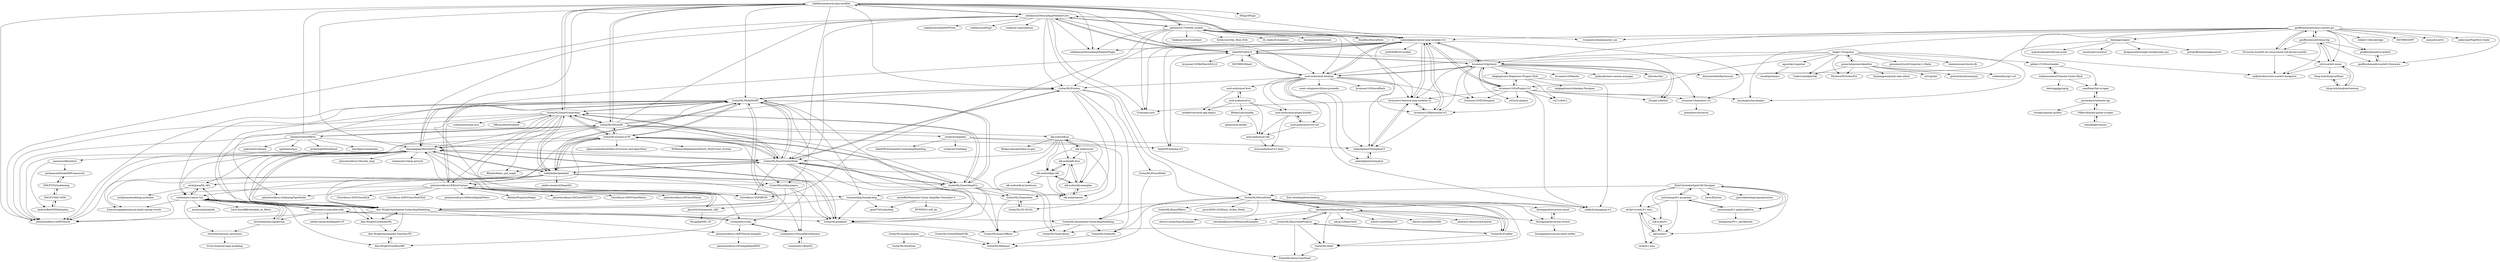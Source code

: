 digraph G {
"sdatkinson/neural-amp-modeler" -> "sdatkinson/NeuralAmpModelerPlugin" ["e"=1]
"sdatkinson/neural-amp-modeler" -> "sdatkinson/NeuralAmpModelerCore"
"sdatkinson/neural-amp-modeler" -> "pelennor2170/NAM_models"
"sdatkinson/neural-amp-modeler" -> "jatinchowdhury18/RTNeural" ["e"=1]
"sdatkinson/neural-amp-modeler" -> "mikeoliphant/neural-amp-modeler-lv2"
"sdatkinson/neural-amp-modeler" -> "GuitarML/SmartGuitarAmp"
"sdatkinson/neural-amp-modeler" -> "GuitarML/NeuralPi"
"sdatkinson/neural-amp-modeler" -> "iPlug2/iPlug2" ["e"=1]
"sdatkinson/neural-amp-modeler" -> "GuitarML/PedalNetRT"
"sdatkinson/neural-amp-modeler" -> "DamRsn/NeuralNote" ["e"=1]
"sdatkinson/neural-amp-modeler" -> "Chowdhury-DSP/BYOD" ["e"=1]
"sdatkinson/neural-amp-modeler" -> "AidaDSP/AIDA-X"
"sdatkinson/neural-amp-modeler" -> "GuitarML/Proteus"
"sdatkinson/neural-amp-modeler" -> "damskaggep/WaveNetVA"
"sdatkinson/neural-amp-modeler" -> "GuitarML/SmartGuitarPedal"
"Pilfer/ultimate-guitar-scraper" -> "timiskhakov/music"
"Pilfer/ultimate-guitar-scraper" -> "joncardasis/ultimate-api"
"csteinmetz1/flowEQ" -> "csteinmetz1/NeuralReverberator"
"BlokasLabs/modep" -> "mod-audio/mod-sdk"
"BlokasLabs/modep" -> "ajboni/mod-docker"
"csteinmetz1/NeuralReverberator" -> "csteinmetz1/flowEQ"
"csteinmetz1/NeuralReverberator" -> "csteinmetz1/ronn"
"damskaggep/WaveNetVA" -> "GuitarML/pedalnet"
"damskaggep/WaveNetVA" -> "GuitarML/PedalNetRT"
"damskaggep/WaveNetVA" -> "Alec-Wright/Automated-GuitarAmpModelling"
"damskaggep/WaveNetVA" -> "teddykoker/pedalnet"
"damskaggep/WaveNetVA" -> "jatinchowdhury18/RTNeural" ["e"=1]
"damskaggep/WaveNetVA" -> "Alec-Wright/CoreAudioML"
"damskaggep/WaveNetVA" -> "GuitarML/SmartGuitarPedal"
"damskaggep/WaveNetVA" -> "csteinmetz1/ronn"
"damskaggep/WaveNetVA" -> "GuitarML/mldsp-papers"
"damskaggep/WaveNetVA" -> "jatinchowdhury18/audio_dspy"
"damskaggep/WaveNetVA" -> "csteinmetz1/micro-tcn"
"damskaggep/WaveNetVA" -> "joaorossi/dkmethod"
"damskaggep/WaveNetVA" -> "francescopapaleo/neural-audio-spring-reverb"
"damskaggep/WaveNetVA" -> "csteinmetz1/dasp-pytorch" ["e"=1]
"damskaggep/WaveNetVA" -> "mchijmma/DL-AFx"
"geoffreybennett/linux-fcp" -> "geoffreybennett/alsa-scarlett-gui"
"geoffreybennett/linux-fcp" -> "sadko4u/focusrite-scarlett-backports"
"geoffreybennett/linux-fcp" -> "x42/scarlett-mixer"
"geoffreybennett/linux-fcp" -> "geoffreybennett/scarlett2"
"geoffreybennett/linux-fcp" -> "geoffreybennett/scarlett2-firmware"
"geoffreybennett/linux-fcp" -> "Focusrite-Scarlett-on-Linux/sound-usb-kernel-module"
"mod-audio/mod-ui" -> "mod-audio/mod-host"
"mod-audio/mod-ui" -> "moddevices/mod-app-legacy"
"mod-audio/mod-ui" -> "mod-audio/mod-plugin-builder"
"mod-audio/mod-ui" -> "mod-audio/mod-sdk"
"mod-audio/mod-ui" -> "BlokasLabs/modep"
"eh2k/vcvrack-fv1-emu" -> "eh2k/fv1-emu"
"eh2k/vcvrack-fv1-emu" -> "ndf-zz/disfv1"
"eh2k/vcvrack-fv1-emu" -> "ndf-zz/asfv1"
"ndf-zz/disfv1" -> "ndf-zz/asfv1"
"seanfhear/tab-scraper" -> "joncardasis/ultimate-api"
"joaorossi/dkmethod" -> "jardamacak/NodalDKFramework"
"joaorossi/dkmethod" -> "AndrewBelt/WDFplusplus"
"olegkapitonov/Kapitonov-Plugins-Pack" -> "brummer10/GxPlugins.lv2"
"olegkapitonov/Kapitonov-Plugins-Pack" -> "sadko4u/tamgamp.lv2"
"olegkapitonov/Kapitonov-Plugins-Pack" -> "olegkapitonov/tubeAmp-Designer"
"olegkapitonov/Kapitonov-Plugins-Pack" -> "ssj71/rkrlv2"
"drscotthawley/signaltrain" -> "christhetree/mod_extraction"
"drscotthawley/signaltrain" -> "csteinmetz1/micro-tcn"
"drscotthawley/signaltrain" -> "mchijmma/DL-AFx"
"brummer10/guitarix" -> "brummer10/GxPlugins.lv2"
"brummer10/guitarix" -> "brummer10/guitarix.vst"
"brummer10/guitarix" -> "mod-audio/mod-desktop"
"brummer10/guitarix" -> "brummer10/XUiDesigner"
"brummer10/guitarix" -> "Dougal-s/Aether" ["e"=1]
"brummer10/guitarix" -> "mikeoliphant/neural-amp-modeler-lv2"
"brummer10/guitarix" -> "AidaDSP/AIDA-X"
"brummer10/guitarix" -> "brummer10/Ratatouille.lv2"
"brummer10/guitarix" -> "jackaudio/new-session-manager" ["e"=1]
"brummer10/guitarix" -> "olegkapitonov/Kapitonov-Plugins-Pack"
"brummer10/guitarix" -> "brummer10/neural-amp-modeler-ui"
"brummer10/guitarix" -> "Houston4444/RaySession" ["e"=1]
"brummer10/guitarix" -> "x42/x42-plugins" ["e"=1]
"brummer10/guitarix" -> "sfztools/sfizz" ["e"=1]
"brummer10/guitarix" -> "brummer10/Mamba" ["e"=1]
"powertab/powertabeditor" -> "helge17/tuxguitar"
"powertab/powertabeditor" -> "CoderLine/alphaTab" ["e"=1]
"powertab/powertabeditor" -> "Perlence/PyGuitarPro" ["e"=1]
"powertab/powertabeditor" -> "mikehadlow/gtr-cof" ["e"=1]
"powertab/powertabeditor" -> "haixiangyan/guitar-tabs-editor" ["e"=1]
"powertab/powertabeditor" -> "1j01/guitar" ["e"=1]
"powertab/powertabeditor" -> "greird/chordictionaryjs" ["e"=1]
"Quinny/GuitarEffects" -> "GuitarML/NeuralPi"
"Quinny/GuitarEffects" -> "pedrozath/coltrane" ["e"=1]
"Quinny/GuitarEffects" -> "sdatkinson/neural-amp-modeler"
"Quinny/GuitarEffects" -> "GuitarML/SmartGuitarAmp"
"Quinny/GuitarEffects" -> "Alec-Wright/Automated-GuitarAmpModelling"
"Quinny/GuitarEffects" -> "ojg/thatmicpre"
"Quinny/GuitarEffects" -> "AidaDSP/AIDA-X"
"Quinny/GuitarEffects" -> "probonopd/MiniDexed" ["e"=1]
"Quinny/GuitarEffects" -> "henrikpersson/potatis" ["e"=1]
"Quinny/GuitarEffects" -> "GuitarML/SmartGuitarPedal"
"HolyCityAudio/SpinCAD-Designer" -> "mstratman/fv1-programs"
"HolyCityAudio/SpinCAD-Designer" -> "mstratman/fv1-pedal-platform"
"HolyCityAudio/SpinCAD-Designer" -> "eh2k/vcvrack-fv1-emu"
"HolyCityAudio/SpinCAD-Designer" -> "hires/ElmGen"
"HolyCityAudio/SpinCAD-Designer" -> "ndf-zz/asfv1"
"HolyCityAudio/SpinCAD-Designer" -> "GuitarML/NeuralSeed"
"HolyCityAudio/SpinCAD-Designer" -> "ndf-zz/disfv1"
"HolyCityAudio/SpinCAD-Designer" -> "patrickdowling/superparasites"
"elk-audio/elk-docs" -> "elk-audio/elkpi-sdk"
"elk-audio/elk-docs" -> "elk-audio/elk-examples"
"elk-audio/elk-docs" -> "elk-audio/sensei"
"elk-audio/elk-examples" -> "elk-audio/elkpi-sdk"
"elk-audio/elk-examples" -> "elk-audio/elk-docs"
"elk-audio/elk-examples" -> "elk-audio/sensei"
"elk-audio/sushi" -> "elk-audio/elk-examples"
"elk-audio/sushi" -> "elk-audio/elk-docs"
"elk-audio/sushi" -> "elk-audio/elkpi-sdk"
"elk-audio/sushi" -> "elk-audio/elk-pi"
"elk-audio/sushi" -> "elk-audio/sensei"
"elk-audio/elk-pi" -> "elk-audio/elk-examples"
"elk-audio/elk-pi" -> "elk-audio/sushi"
"elk-audio/elk-pi" -> "elk-audio/elkpi-sdk"
"elk-audio/elk-pi" -> "elk-audio/sensei"
"elk-audio/elk-pi" -> "elk-audio/elk-docs"
"elk-audio/elk-pi" -> "GuitarML/SmartGuitarPedal"
"elk-audio/elk-pi" -> "BlokasLabs/patchbox-os-gen" ["e"=1]
"GuitarML/SmartGuitarPedal" -> "GuitarML/PedalNetRT"
"GuitarML/SmartGuitarPedal" -> "GuitarML/SmartGuitarAmp"
"GuitarML/SmartGuitarPedal" -> "GuitarML/SmartAmpPro"
"GuitarML/SmartGuitarPedal" -> "GuitarML/pedalnet"
"GuitarML/SmartGuitarPedal" -> "GuitarML/Proteus"
"GuitarML/SmartGuitarPedal" -> "damskaggep/WaveNetVA"
"GuitarML/SmartGuitarPedal" -> "GuitarML/GuitarLSTM"
"GuitarML/SmartGuitarPedal" -> "teddykoker/pedalnet"
"GuitarML/SmartGuitarPedal" -> "GuitarML/Chameleon"
"GuitarML/SmartGuitarPedal" -> "GuitarML/ToneLibrary"
"GuitarML/SmartGuitarPedal" -> "ffAudio/foleys_gui_magic" ["e"=1]
"GuitarML/SmartGuitarPedal" -> "GuitarML/Audio-Effects"
"GuitarML/SmartGuitarPedal" -> "jatinchowdhury18/RTNeural" ["e"=1]
"GuitarML/SmartGuitarPedal" -> "Chowdhury-DSP/BYOD" ["e"=1]
"GuitarML/SmartGuitarPedal" -> "csteinmetz1/ronn"
"GuitarML/SmartGuitarAmp" -> "GuitarML/SmartGuitarPedal"
"GuitarML/SmartGuitarAmp" -> "GuitarML/PedalNetRT"
"GuitarML/SmartGuitarAmp" -> "GuitarML/NeuralPi"
"GuitarML/SmartGuitarAmp" -> "GuitarML/GuitarLSTM"
"GuitarML/SmartGuitarAmp" -> "damskaggep/WaveNetVA"
"GuitarML/SmartGuitarAmp" -> "Chowdhury-DSP/BYOD" ["e"=1]
"GuitarML/SmartGuitarAmp" -> "jatinchowdhury18/AnalogTapeModel" ["e"=1]
"GuitarML/SmartGuitarAmp" -> "jatinchowdhury18/RTNeural" ["e"=1]
"GuitarML/SmartGuitarAmp" -> "GuitarML/SmartAmpPro"
"GuitarML/SmartGuitarAmp" -> "jatinchowdhury18/KlonCentaur"
"GuitarML/SmartGuitarAmp" -> "ffAudio/foleys_gui_magic" ["e"=1]
"GuitarML/SmartGuitarAmp" -> "sudara/awesome-juce" ["e"=1]
"GuitarML/SmartGuitarAmp" -> "DBraun/DawDreamer" ["e"=1]
"GuitarML/SmartGuitarAmp" -> "teddykoker/pedalnet"
"GuitarML/SmartGuitarAmp" -> "sdatkinson/neural-amp-modeler"
"GuitarML/pedalnet" -> "damskaggep/WaveNetVA"
"GuitarML/pedalnet" -> "GuitarML/Audio-Effects"
"jatinchowdhury18/KlonCentaur" -> "Chowdhury-DSP/ChowMatrix" ["e"=1]
"jatinchowdhury18/KlonCentaur" -> "jatinchowdhury18/ChowPhaser" ["e"=1]
"jatinchowdhury18/KlonCentaur" -> "Chowdhury-DSP/BYOD" ["e"=1]
"jatinchowdhury18/KlonCentaur" -> "Chowdhury-DSP/ChowKick" ["e"=1]
"jatinchowdhury18/KlonCentaur" -> "jatinchowdhury18/AnalogTapeModel" ["e"=1]
"jatinchowdhury18/KlonCentaur" -> "jatinchowdhury18/RTNeural" ["e"=1]
"jatinchowdhury18/KlonCentaur" -> "Alec-Wright/Automated-GuitarAmpModelling"
"jatinchowdhury18/KlonCentaur" -> "JanosGit/Schrammel_OJD"
"jatinchowdhury18/KlonCentaur" -> "Chowdhury-DSP/ChowMultiTool" ["e"=1]
"jatinchowdhury18/KlonCentaur" -> "jatinchowdhury18/WaveDigitalFilters" ["e"=1]
"jatinchowdhury18/KlonCentaur" -> "ffAudio/PluginGuiMagic" ["e"=1]
"jatinchowdhury18/KlonCentaur" -> "GuitarML/PedalNetRT"
"jatinchowdhury18/KlonCentaur" -> "resonantdsp/SwankyAmp"
"jatinchowdhury18/KlonCentaur" -> "jatinchowdhury18/ChowDSP-VCV" ["e"=1]
"jatinchowdhury18/KlonCentaur" -> "damskaggep/WaveNetVA"
"GuitarML/PedalNetRT" -> "GuitarML/SmartGuitarPedal"
"GuitarML/PedalNetRT" -> "damskaggep/WaveNetVA"
"GuitarML/PedalNetRT" -> "GuitarML/SmartGuitarAmp"
"GuitarML/PedalNetRT" -> "GuitarML/GuitarLSTM"
"GuitarML/PedalNetRT" -> "teddykoker/pedalnet"
"GuitarML/PedalNetRT" -> "GuitarML/pedalnet"
"GuitarML/PedalNetRT" -> "Alec-Wright/Automated-GuitarAmpModelling"
"GuitarML/PedalNetRT" -> "GuitarML/SmartAmpPro"
"GuitarML/PedalNetRT" -> "jatinchowdhury18/RTNeural" ["e"=1]
"GuitarML/PedalNetRT" -> "GuitarML/mldsp-papers"
"GuitarML/PedalNetRT" -> "csteinmetz1/micro-tcn"
"GuitarML/PedalNetRT" -> "GuitarML/Proteus"
"GuitarML/PedalNetRT" -> "resonantdsp/SwankyAmp"
"GuitarML/PedalNetRT" -> "jatinchowdhury18/KlonCentaur"
"GuitarML/PedalNetRT" -> "Alec-Wright/CoreAudioML"
"JanosGit/Schrammel_OJD" -> "Mrugalla/NEL-19" ["e"=1]
"JanosGit/Schrammel_OJD" -> "jatinchowdhury18/KlonCentaur"
"resonantdsp/SwankyAmp" -> "GuitarML/pedalnet"
"resonantdsp/SwankyAmp" -> "sadko4u/tamgamp.lv2"
"resonantdsp/SwankyAmp" -> "apohl79/GuitarAmp"
"resonantdsp/SwankyAmp" -> "JanosGit/Schrammel_OJD"
"mchijmma/DL-AFx" -> "mchijmma/modeling-nonlinear"
"mchijmma/DL-AFx" -> "csteinmetz1/micro-tcn"
"csteinmetz1/ronn" -> "csteinmetz1/NeuralReverberator"
"csteinmetz1/ronn" -> "csteinmetz1/steerable-nafx"
"csteinmetz1/ronn" -> "jatinchowdhury18/RTNeural-example"
"mstratman/fv1-pedal-platform" -> "mstratman/fv1-programs"
"mstratman/fv1-pedal-platform" -> "HolyCityAudio/SpinCAD-Designer"
"mstratman/fv1-pedal-platform" -> "hexeguitar/FV-1_devRemote"
"teddykoker/pedalnet" -> "damskaggep/WaveNetVA"
"teddykoker/pedalnet" -> "GuitarML/PedalNetRT"
"teddykoker/pedalnet" -> "Alec-Wright/Automated-GuitarAmpModelling"
"teddykoker/pedalnet" -> "GuitarML/SmartGuitarPedal"
"teddykoker/pedalnet" -> "GuitarML/GuitarLSTM"
"teddykoker/pedalnet" -> "GuitarML/pedalnet"
"teddykoker/pedalnet" -> "GuitarML/mldsp-papers"
"teddykoker/pedalnet" -> "GuitarML/SmartAmpPro"
"teddykoker/pedalnet" -> "jatinchowdhury18/KlonCentaur"
"teddykoker/pedalnet" -> "mchijmma/DL-AFx"
"teddykoker/pedalnet" -> "GuitarML/SmartGuitarAmp"
"teddykoker/pedalnet" -> "francescopapaleo/neural-audio-spring-reverb"
"teddykoker/pedalnet" -> "csteinmetz1/micro-tcn"
"teddykoker/pedalnet" -> "csteinmetz1/NeuralReverberator"
"teddykoker/pedalnet" -> "adobe-research/DeepAFx" ["e"=1]
"mstratman/fv1-programs" -> "HolyCityAudio/SpinCAD-Designer"
"mstratman/fv1-programs" -> "mstratman/fv1-pedal-platform"
"mstratman/fv1-programs" -> "eh2k/vcvrack-fv1-emu"
"mstratman/fv1-programs" -> "ndf-zz/asfv1"
"elk-audio/elkpi-sdk" -> "elk-audio/elk-docs"
"elk-audio/elkpi-sdk" -> "elk-audio/elk-examples"
"elk-audio/elkpi-sdk" -> "elk-audio/sensei"
"elk-audio/elkpi-sdk" -> "elk-audio/elk-pi-hardware"
"elk-audio/sensei" -> "elk-audio/elk-examples"
"GuitarML/Audio-Effects" -> "GuitarML/Releases"
"Alec-Wright/Automated-TimeVaryFX" -> "Alec-Wright/GreyBoxDRC"
"csteinmetz1/micro-tcn" -> "mchijmma/DL-AFx"
"csteinmetz1/micro-tcn" -> "Alec-Wright/Automated-GuitarAmpModelling"
"csteinmetz1/micro-tcn" -> "drscotthawley/signaltrain"
"csteinmetz1/micro-tcn" -> "mcomunita/nablafx" ["e"=1]
"csteinmetz1/micro-tcn" -> "csteinmetz1/steerable-nafx"
"csteinmetz1/micro-tcn" -> "christhetree/mod_extraction"
"csteinmetz1/micro-tcn" -> "francescopapaleo/neural-audio-spring-reverb"
"csteinmetz1/micro-tcn" -> "Alec-Wright/GreyBoxDRC"
"csteinmetz1/micro-tcn" -> "boris-kuz/differentiable_iir_filters" ["e"=1]
"noahmaranesi/Ultimate-Guitar-Hack" -> "jabbey1/UGDownloader"
"noahmaranesi/Ultimate-Guitar-Hack" -> "seanfhear/tab-scraper"
"noahmaranesi/Ultimate-Guitar-Hack" -> "hedwiggggg/ugrip"
"Focusrite-Scarlett-on-Linux/sound-usb-kernel-module" -> "geoffreybennett/alsa-scarlett-gui"
"Focusrite-Scarlett-on-Linux/sound-usb-kernel-module" -> "x42/scarlett-mixer"
"Focusrite-Scarlett-on-Linux/sound-usb-kernel-module" -> "sadko4u/focusrite-scarlett-backports"
"Alec-Wright/Automated-GuitarAmpModelling" -> "Alec-Wright/CoreAudioML"
"Alec-Wright/Automated-GuitarAmpModelling" -> "csteinmetz1/micro-tcn"
"Alec-Wright/Automated-GuitarAmpModelling" -> "Alec-Wright/Automated-TimeVaryFX"
"Alec-Wright/Automated-GuitarAmpModelling" -> "damskaggep/WaveNetVA"
"Alec-Wright/Automated-GuitarAmpModelling" -> "GuitarML/PedalNetRT"
"Alec-Wright/Automated-GuitarAmpModelling" -> "GuitarML/pedalnet"
"Alec-Wright/Automated-GuitarAmpModelling" -> "GuitarML/Automated-GuitarAmpModelling"
"Alec-Wright/Automated-GuitarAmpModelling" -> "jatinchowdhury18/RTNeural-example"
"Alec-Wright/Automated-GuitarAmpModelling" -> "jatinchowdhury18/RTNeural" ["e"=1]
"Alec-Wright/CoreAudioML" -> "Alec-Wright/Automated-GuitarAmpModelling"
"Alec-Wright/CoreAudioML" -> "Alec-Wright/Automated-TimeVaryFX"
"GuitarML/mldsp-papers" -> "GuitarML/pedalnet"
"GuitarML/mldsp-papers" -> "csteinmetz1/NeuralReverberator"
"GuitarML/mldsp-papers" -> "Alec-Wright/GreyBoxDRC"
"GuitarML/NeuralPi" -> "GuitarML/SmartGuitarAmp"
"GuitarML/NeuralPi" -> "GuitarML/PedalNetRT"
"GuitarML/NeuralPi" -> "jatinchowdhury18/RTNeural" ["e"=1]
"GuitarML/NeuralPi" -> "GuitarML/SmartGuitarPedal"
"GuitarML/NeuralPi" -> "Alec-Wright/Automated-GuitarAmpModelling"
"GuitarML/NeuralPi" -> "elk-audio/elk-pi"
"GuitarML/NeuralPi" -> "Quinny/GuitarEffects"
"GuitarML/NeuralPi" -> "GuitarML/GuitarLSTM"
"GuitarML/NeuralPi" -> "damskaggep/WaveNetVA"
"GuitarML/NeuralPi" -> "rerdavies/pipedal"
"GuitarML/NeuralPi" -> "GuitarML/Proteus"
"GuitarML/NeuralPi" -> "sdatkinson/neural-amp-modeler"
"GuitarML/NeuralPi" -> "teddykoker/pedalnet"
"GuitarML/NeuralPi" -> "sdatkinson/NeuralAmpModelerCore"
"GuitarML/NeuralPi" -> "GuitarML/SmartAmpPro"
"GuitarML/GuitarLSTM" -> "GuitarML/SmartAmpPro"
"GuitarML/GuitarLSTM" -> "GuitarML/PedalNetRT"
"GuitarML/GuitarLSTM" -> "GuitarML/SmartGuitarPedal"
"GuitarML/GuitarLSTM" -> "Alec-Wright/Automated-GuitarAmpModelling"
"GuitarML/GuitarLSTM" -> "teddykoker/pedalnet"
"GuitarML/GuitarLSTM" -> "GuitarML/SmartGuitarAmp"
"GuitarML/GuitarLSTM" -> "GuitarML/pedalnet"
"GuitarML/GuitarLSTM" -> "damskaggep/WaveNetVA"
"GuitarML/GuitarLSTM" -> "GuitarML/mldsp-papers"
"GuitarML/GuitarLSTM" -> "jatinchowdhury18/KlonCentaur"
"GuitarML/GuitarLSTM" -> "GuitarML/NeuralPi"
"GuitarML/GuitarLSTM" -> "GuitarML/Automated-GuitarAmpModelling"
"GuitarML/GuitarLSTM" -> "jatinchowdhury18/RTNeural" ["e"=1]
"GuitarML/GuitarLSTM" -> "alpersonalwebsite/data-structures-and-algorithms" ["e"=1]
"GuitarML/GuitarLSTM" -> "MrRameshRajendran/Hybrid_MultiCloud_Overlay" ["e"=1]
"GuitarML/SmartAmpPro" -> "GuitarML/GuitarLSTM"
"GuitarML/SmartAmpPro" -> "GuitarML/SmartGuitarPedal"
"GuitarML/SmartAmpPro" -> "GuitarML/Audio-Effects"
"GuitarML/SmartAmpPro" -> "GuitarML/PedalNetRT"
"GuitarML/SmartAmpPro" -> "GuitarML/Chameleon"
"GuitarML/SmartAmpPro" -> "GuitarML/pedalnet"
"GuitarML/SmartAmpPro" -> "GuitarML/SmartGuitarAmp"
"GuitarML/SmartAmpPro" -> "GuitarML/ToneLibrary"
"GuitarML/SmartAmpPro" -> "resonantdsp/SwankyAmp"
"GuitarML/Chameleon" -> "GuitarML/TS-M1N3"
"GuitarML/Chameleon" -> "GuitarML/Audio-Effects"
"rerdavies/pipedal" -> "rerdavies/ToobAmp"
"rerdavies/pipedal" -> "AidaDSP/Automated-GuitarAmpModelling"
"rerdavies/pipedal" -> "mikeoliphant/StompboxUI"
"rerdavies/pipedal" -> "AidaDSP/aidadsp-lv2"
"fulup-bzh/AlsaJsonGateway" -> "fulup-bzh/AlsaJsonMixer"
"fulup-bzh/AlsaJsonGateway" -> "x42/scarlett-mixer"
"GuitarML/Automated-GuitarAmpModelling" -> "GuitarML/Audio-Effects"
"GuitarML/Automated-GuitarAmpModelling" -> "GuitarML/ToneLibrary"
"GuitarML/Automated-GuitarAmpModelling" -> "GuitarML/GuitarML"
"mod-audio/mod-live-usb" -> "mod-audio/mod-plugin-builder"
"mod-audio/mod-live-usb" -> "mod-audio/mod-sdk"
"jatinchowdhury18/RTNeural-example" -> "jatinchowdhury18/SampleRateRNN"
"fulup-bzh/AlsaJsonMixer" -> "fulup-bzh/AlsaJsonGateway"
"fxwiegand/terrarium-stand" -> "fxwiegand/terrarium-reverb"
"fxwiegand/terrarium-reverb" -> "fxwiegand/terrarium-stand"
"fxwiegand/terrarium-reverb" -> "fxwiegand/terrarium-pitch-shifter"
"timiskhakov/music" -> "Pilfer/ultimate-guitar-scraper"
"geoffreybennett/alsa-scarlett-gui" -> "geoffreybennett/linux-fcp"
"geoffreybennett/alsa-scarlett-gui" -> "geoffreybennett/scarlett2"
"geoffreybennett/alsa-scarlett-gui" -> "geoffreybennett/scarlett2-firmware"
"geoffreybennett/alsa-scarlett-gui" -> "Focusrite-Scarlett-on-Linux/sound-usb-kernel-module"
"geoffreybennett/alsa-scarlett-gui" -> "x42/scarlett-mixer"
"geoffreybennett/alsa-scarlett-gui" -> "robbert-vdh/yabridge" ["e"=1]
"geoffreybennett/alsa-scarlett-gui" -> "lsp-plugins/lsp-plugins" ["e"=1]
"geoffreybennett/alsa-scarlett-gui" -> "mikeoliphant/neural-amp-modeler-lv2"
"geoffreybennett/alsa-scarlett-gui" -> "sadko4u/focusrite-scarlett-backports"
"geoffreybennett/alsa-scarlett-gui" -> "DISTRHO/DPF" ["e"=1]
"geoffreybennett/alsa-scarlett-gui" -> "trummerschlunk/master_me" ["e"=1]
"geoffreybennett/alsa-scarlett-gui" -> "osxmidi/LinVst" ["e"=1]
"geoffreybennett/alsa-scarlett-gui" -> "mikeroyal/PipeWire-Guide" ["e"=1]
"geoffreybennett/alsa-scarlett-gui" -> "dimtpap/coppwr"
"geoffreybennett/alsa-scarlett-gui" -> "brummer10/guitarix"
"GuitarML/modep-plugins" -> "GuitarML/Releases"
"GuitarML/modep-plugins" -> "GuitarML/DarkStar"
"GuitarML/TS-M1N3" -> "GuitarML/Chameleon"
"csteinmetz1/steerable-nafx" -> "csteinmetz1/micro-tcn"
"csteinmetz1/steerable-nafx" -> "csteinmetz1/ronn"
"csteinmetz1/steerable-nafx" -> "drscotthawley/signaltrain"
"csteinmetz1/steerable-nafx" -> "adobe-research/DeepAFx-ST" ["e"=1]
"brummer10/guitarix.vst" -> "psemiletov/drumrox"
"pelennor2170/NAM_models" -> "sdatkinson/NeuralAmpModelerPlugin" ["e"=1]
"pelennor2170/NAM_models" -> "sdatkinson/neural-amp-modeler"
"pelennor2170/NAM_models" -> "mikeoliphant/neural-amp-modeler-lv2"
"pelennor2170/NAM_models" -> "sdatkinson/NeuralAmpModelerCore"
"pelennor2170/NAM_models" -> "AidaDSP/AIDA-X"
"pelennor2170/NAM_models" -> "ValdemarOrn/CloudSeed" ["e"=1]
"pelennor2170/NAM_models" -> "mod-audio/mod-desktop"
"pelennor2170/NAM_models" -> "brummer10/neural-amp-modeler-ui"
"pelennor2170/NAM_models" -> "Kiriki-liszt/Sky_Blue_EQ4" ["e"=1]
"pelennor2170/NAM_models" -> "ZL-Audio/ZLEqualizer" ["e"=1]
"pelennor2170/NAM_models" -> "Tr3m/nam-juce"
"pelennor2170/NAM_models" -> "DamRsn/NeuralNote" ["e"=1]
"pelennor2170/NAM_models" -> "baconpaul/airwin2rack" ["e"=1]
"pelennor2170/NAM_models" -> "Chowdhury-DSP/BYOD" ["e"=1]
"pelennor2170/NAM_models" -> "trummerschlunk/master_me" ["e"=1]
"dimtpap/coppwr" -> "saivert/pwvucontrol" ["e"=1]
"dimtpap/coppwr" -> "dyegoaurelio/simple-wireplumber-gui"
"dimtpap/coppwr" -> "Houston4444/RaySession" ["e"=1]
"dimtpap/coppwr" -> "portaloffreedom/pipecontrol"
"dimtpap/coppwr" -> "sjoerdvankreel/infernal-synth"
"GuitarML/Proteus" -> "GuitarML/GuitarML"
"GuitarML/Proteus" -> "GuitarML/SmartGuitarPedal"
"GuitarML/Proteus" -> "GuitarML/TS-M1N3"
"GuitarML/Proteus" -> "GuitarML/NeuralSeed"
"GuitarML/Proteus" -> "GuitarML/Chameleon"
"GuitarML/Proteus" -> "GuitarML/PrincePedal"
"GuitarML/Proteus" -> "GuitarML/PedalNetRT"
"mod-audio/mod-plugin-builder" -> "mod-audio/mod-live-usb"
"mod-audio/mod-plugin-builder" -> "mod-audio/mod-sdk"
"mod-audio/mod-plugin-builder" -> "mod-audio/mod-lv2-data"
"bkshepherd/DaisySeedProjects" -> "GuitarML/DaisySeedProjects"
"bkshepherd/DaisySeedProjects" -> "GuitarML/FunBox"
"bkshepherd/DaisySeedProjects" -> "GuitarML/NeuralSeed"
"bkshepherd/DaisySeedProjects" -> "electro-smith/DaisyExamples" ["e"=1]
"bkshepherd/DaisySeedProjects" -> "clevelandmusicco/HothouseExamples"
"bkshepherd/DaisySeedProjects" -> "GuitarML/Seed"
"bkshepherd/DaisySeedProjects" -> "fxwiegand/terrarium-reverb"
"bkshepherd/DaisySeedProjects" -> "adion12/DaisyVerb"
"bkshepherd/DaisySeedProjects" -> "electro-smith/DaisySP" ["e"=1]
"bkshepherd/DaisySeedProjects" -> "electro-smith/DaisyWiki" ["e"=1]
"bkshepherd/DaisySeedProjects" -> "ohmtech-rdi/eurorack-blocks" ["e"=1]
"GuitarML/PrincePedal" -> "GuitarML/Releases"
"jabbey1/UGDownloader" -> "noahmaranesi/Ultimate-Guitar-Hack"
"jabbey1/UGDownloader" -> "seanfhear/tab-scraper"
"Alec-Wright/GreyBoxDRC" -> "Alec-Wright/Automated-TimeVaryFX"
"GuitarML/GuitarML" -> "GuitarML/Releases"
"sdatkinson/NeuralAmpModelerCore" -> "sdatkinson/neural-amp-modeler"
"sdatkinson/NeuralAmpModelerCore" -> "sdatkinson/NeuralAmpModelerPlugin" ["e"=1]
"sdatkinson/NeuralAmpModelerCore" -> "sdatkinson/AudioDSPTools"
"sdatkinson/NeuralAmpModelerCore" -> "mikeoliphant/neural-amp-modeler-lv2"
"sdatkinson/NeuralAmpModelerCore" -> "jatinchowdhury18/RTNeural" ["e"=1]
"sdatkinson/NeuralAmpModelerCore" -> "damskaggep/WaveNetVA"
"sdatkinson/NeuralAmpModelerCore" -> "AidaDSP/AIDA-X"
"sdatkinson/NeuralAmpModelerCore" -> "mod-audio/mod-desktop"
"sdatkinson/NeuralAmpModelerCore" -> "sdatkinson/iPlug2"
"sdatkinson/NeuralAmpModelerCore" -> "GuitarML/SmartGuitarPedal"
"sdatkinson/NeuralAmpModelerCore" -> "Tr3m/nam-juce"
"sdatkinson/NeuralAmpModelerCore" -> "tonehunt-org/tonehunt"
"sdatkinson/NeuralAmpModelerCore" -> "GuitarML/Proteus"
"sdatkinson/NeuralAmpModelerCore" -> "GuitarML/NeuralSeed"
"sdatkinson/NeuralAmpModelerCore" -> "pelennor2170/NAM_models"
"mikeoliphant/neural-amp-modeler-lv2" -> "brummer10/neural-amp-modeler-ui"
"mikeoliphant/neural-amp-modeler-lv2" -> "brummer10/Ratatouille.lv2"
"mikeoliphant/neural-amp-modeler-lv2" -> "mikeoliphant/StompboxUI"
"mikeoliphant/neural-amp-modeler-lv2" -> "mod-audio/mod-desktop"
"mikeoliphant/neural-amp-modeler-lv2" -> "AidaDSP/AIDA-X"
"mikeoliphant/neural-amp-modeler-lv2" -> "brummer10/GxPlugins.lv2"
"mikeoliphant/neural-amp-modeler-lv2" -> "sdatkinson/NeuralAmpModelerCore"
"mikeoliphant/neural-amp-modeler-lv2" -> "Tr3m/nam-juce"
"mikeoliphant/neural-amp-modeler-lv2" -> "pelennor2170/NAM_models"
"mikeoliphant/neural-amp-modeler-lv2" -> "brummer10/guitarix"
"mikeoliphant/neural-amp-modeler-lv2" -> "je3928/RE201models" ["e"=1]
"mikeoliphant/neural-amp-modeler-lv2" -> "sdatkinson/NeuralAmpModelerPlugin" ["e"=1]
"mikeoliphant/neural-amp-modeler-lv2" -> "AidaDSP/aidadsp-lv2"
"mikeoliphant/neural-amp-modeler-lv2" -> "brummer10/guitarix.vst"
"mikeoliphant/neural-amp-modeler-lv2" -> "GuitarML/Proteus"
"helge17/tuxguitar" -> "powertab/powertabeditor"
"helge17/tuxguitar" -> "brummer10/guitarix"
"helge17/tuxguitar" -> "Perlence/PyGuitarPro" ["e"=1]
"helge17/tuxguitar" -> "CoderLine/alphaTab" ["e"=1]
"helge17/tuxguitar" -> "jabbey1/UGDownloader"
"helge17/tuxguitar" -> "pterodactylus42/tuxguitar-2.0beta"
"helge17/tuxguitar" -> "brummer10/GxPlugins.lv2"
"helge17/tuxguitar" -> "mod-audio/mod-desktop"
"helge17/tuxguitar" -> "tombatossals/chords-db" ["e"=1]
"helge17/tuxguitar" -> "agourlay/ruxguitar"
"helge17/tuxguitar" -> "lsp-plugins/lsp-plugins" ["e"=1]
"mod-audio/mod-desktop" -> "mikeoliphant/neural-amp-modeler-lv2"
"mod-audio/mod-desktop" -> "brummer10/Ratatouille.lv2"
"mod-audio/mod-desktop" -> "mod-audio/mod-live-usb"
"mod-audio/mod-desktop" -> "brummer10/neural-amp-modeler-ui"
"mod-audio/mod-desktop" -> "mikeoliphant/StompboxUI"
"mod-audio/mod-desktop" -> "brummer10/NeuralRack"
"mod-audio/mod-desktop" -> "brummer10/guitarix"
"mod-audio/mod-desktop" -> "AidaDSP/AIDA-X"
"mod-audio/mod-desktop" -> "mikeoliphant/stompbox"
"mod-audio/mod-desktop" -> "sadko4u/tamgamp.lv2"
"mod-audio/mod-desktop" -> "brummer10/XUiDesigner"
"mod-audio/mod-desktop" -> "mod-audio/mod-plugin-builder"
"mod-audio/mod-desktop" -> "mod-audio/mod-host"
"mod-audio/mod-desktop" -> "osam-cologne/archlinux-proaudio"
"mod-audio/mod-desktop" -> "GuitarML/Proteus"
"AidaDSP/AIDA-X" -> "mikeoliphant/neural-amp-modeler-lv2"
"AidaDSP/AIDA-X" -> "AidaDSP/aidadsp-lv2"
"AidaDSP/AIDA-X" -> "Dougal-s/Aether" ["e"=1]
"AidaDSP/AIDA-X" -> "DISTRHO/Ildaeil" ["e"=1]
"AidaDSP/AIDA-X" -> "mod-audio/mod-desktop"
"AidaDSP/AIDA-X" -> "brummer10/MelMatchEQ.lv2" ["e"=1]
"AidaDSP/AIDA-X" -> "brummer10/guitarix"
"AidaDSP/AIDA-X" -> "sdatkinson/NeuralAmpModelerCore"
"christhetree/mod_extraction" -> "01tot10/neural-tape-modeling"
"GuitarML/NeuralSeed" -> "GuitarML/GuitarML"
"GuitarML/NeuralSeed" -> "GuitarML/DaisyEffects"
"GuitarML/NeuralSeed" -> "GuitarML/Seed"
"GuitarML/NeuralSeed" -> "GuitarML/FunBox"
"GuitarML/NeuralSeed" -> "GuitarML/DaisyCloudSeed"
"GuitarML/NeuralSeed" -> "fxwiegand/terrarium-stand"
"GuitarML/NeuralSeed" -> "jerry20091103/Daisy_Guitar_Pedal"
"GuitarML/NeuralSeed" -> "fxwiegand/terrarium-reverb"
"GuitarML/NeuralSeed" -> "bkshepherd/DaisySeedProjects"
"GuitarML/NeuralSeed" -> "GuitarML/Automated-GuitarAmpModelling"
"GuitarML/Seed" -> "GuitarML/DaisyCloudSeed"
"mikeoliphant/stompbox" -> "mikeoliphant/StompboxUI"
"jardamacak/NodalDKFramework" -> "SMCFY/VirtualAnalog"
"brummer10/GxPlugins.lv2" -> "brummer10/guitarix"
"brummer10/GxPlugins.lv2" -> "brummer10/guitarix.vst"
"brummer10/GxPlugins.lv2" -> "olegkapitonov/Kapitonov-Plugins-Pack"
"brummer10/GxPlugins.lv2" -> "brummer10/XUiDesigner"
"brummer10/GxPlugins.lv2" -> "sadko4u/tamgamp.lv2"
"brummer10/GxPlugins.lv2" -> "mikeoliphant/neural-amp-modeler-lv2"
"brummer10/GxPlugins.lv2" -> "brummer10/neural-amp-modeler-ui"
"brummer10/GxPlugins.lv2" -> "Dougal-s/Aether" ["e"=1]
"brummer10/GxPlugins.lv2" -> "x42/x42-plugins" ["e"=1]
"brummer10/GxPlugins.lv2" -> "ssj71/rkrlv2"
"brummer10/GxPlugins.lv2" -> "brummer10/Ratatouille.lv2"
"brummer10/GxPlugins.lv2" -> "lsp-plugins/lsp-plugins" ["e"=1]
"free-wheeling/freewheeling" -> "sadko4u/tamgamp.lv2"
"agourlay/ruxguitar" -> "slundi/guitarpro"
"geoffreybennett/scarlett2" -> "geoffreybennett/scarlett2-firmware"
"geoffreybennett/scarlett2-firmware" -> "geoffreybennett/scarlett2"
"GuitarML/FunBox" -> "GuitarML/NeuralSeed"
"GuitarML/FunBox" -> "GuitarML/Seed"
"GuitarML/FunBox" -> "GuitarML/DaisySeedProjects"
"GuitarML/FunBox" -> "bkshepherd/DaisySeedProjects"
"GuitarML/DaisySeedProjects" -> "bkshepherd/DaisySeedProjects"
"GuitarML/DaisySeedProjects" -> "GuitarML/Seed"
"GuitarML/DaisySeedProjects" -> "GuitarML/FunBox"
"GuitarML/DaisySeedProjects" -> "GuitarML/ToneLibrary"
"GuitarML/DaisySeedProjects" -> "GuitarML/DaisyCloudSeed"
"micbuffa/WebAudio-Guitar-Amplifier-Simulator-3" -> "RT-WDF/rt-wdf_lib" ["e"=1]
"micbuffa/WebAudio-Guitar-Amplifier-Simulator-3" -> "apohl79/GuitarAmp"
"mikeoliphant/StompboxUI" -> "mikeoliphant/stompbox"
"mikeoliphant/StompboxUI" -> "brummer10/neural-amp-modeler-ui"
"brummer10/Ratatouille.lv2" -> "brummer10/neural-amp-modeler-ui"
"brummer10/Ratatouille.lv2" -> "mikeoliphant/StompboxUI"
"brummer10/Ratatouille.lv2" -> "mikeoliphant/neural-amp-modeler-lv2"
"GuitarML/GuitarPedalPCBs" -> "GuitarML/Releases"
"brummer10/neural-amp-modeler-ui" -> "mikeoliphant/neural-amp-modeler-lv2"
"brummer10/neural-amp-modeler-ui" -> "mikeoliphant/StompboxUI"
"brummer10/neural-amp-modeler-ui" -> "brummer10/Ratatouille.lv2"
"brummer10/neural-amp-modeler-ui" -> "Tr3m/nam-juce"
"AndrewBelt/WDFplusplus" -> "SMCFY/SMC-WDF"
"SMCFY/VirtualAnalog" -> "jardamacak/NodalDKFramework"
"SMCFY/VirtualAnalog" -> "SMCFY/SMC-WDF"
"mod-audio/mod-host" -> "mod-audio/mod-ui"
"mod-audio/mod-host" -> "moddevices/mod-app-legacy"
"ndf-zz/asfv1" -> "ndf-zz/disfv1"
"ndf-zz/asfv1" -> "eh2k/vcvrack-fv1-emu"
"ndf-zz/asfv1" -> "eh2k/fv1-emu"
"joncardasis/ultimate-api" -> "seanfhear/tab-scraper"
"joncardasis/ultimate-api" -> "Pilfer/ultimate-guitar-scraper"
"joncardasis/ultimate-api" -> "vincepii/uguitar-python"
"x42/scarlett-mixer" -> "fulup-bzh/AlsaJsonGateway"
"x42/scarlett-mixer" -> "fulup-bzh/AlsaJsonMixer"
"x42/scarlett-mixer" -> "geoffreybennett/linux-fcp"
"x42/scarlett-mixer" -> "sadko4u/focusrite-scarlett-backports"
"mod-audio/mod-sdk" -> "mod-audio/mod-lv2-data"
"SMCFY/SMC-WDF" -> "AndrewBelt/WDFplusplus"
"SMCFY/SMC-WDF" -> "SMCFY/VirtualAnalog"
"sdatkinson/neural-amp-modeler" ["l"="38.526,6.789"]
"sdatkinson/NeuralAmpModelerPlugin" ["l"="38.515,5.674"]
"sdatkinson/NeuralAmpModelerCore" ["l"="38.556,6.801"]
"pelennor2170/NAM_models" ["l"="38.577,6.782"]
"jatinchowdhury18/RTNeural" ["l"="38.451,5.458"]
"mikeoliphant/neural-amp-modeler-lv2" ["l"="38.6,6.763"]
"GuitarML/SmartGuitarAmp" ["l"="38.476,6.794"]
"GuitarML/NeuralPi" ["l"="38.496,6.813"]
"iPlug2/iPlug2" ["l"="38.502,5.579"]
"GuitarML/PedalNetRT" ["l"="38.462,6.811"]
"DamRsn/NeuralNote" ["l"="38.523,5.548"]
"Chowdhury-DSP/BYOD" ["l"="38.535,5.479"]
"AidaDSP/AIDA-X" ["l"="38.574,6.758"]
"GuitarML/Proteus" ["l"="38.527,6.827"]
"damskaggep/WaveNetVA" ["l"="38.448,6.796"]
"GuitarML/SmartGuitarPedal" ["l"="38.481,6.827"]
"Pilfer/ultimate-guitar-scraper" ["l"="38.814,6.504"]
"timiskhakov/music" ["l"="38.825,6.485"]
"joncardasis/ultimate-api" ["l"="38.801,6.531"]
"csteinmetz1/flowEQ" ["l"="38.356,6.868"]
"csteinmetz1/NeuralReverberator" ["l"="38.384,6.852"]
"BlokasLabs/modep" ["l"="38.591,6.594"]
"mod-audio/mod-sdk" ["l"="38.603,6.628"]
"ajboni/mod-docker" ["l"="38.591,6.569"]
"csteinmetz1/ronn" ["l"="38.403,6.838"]
"GuitarML/pedalnet" ["l"="38.452,6.821"]
"Alec-Wright/Automated-GuitarAmpModelling" ["l"="38.437,6.824"]
"teddykoker/pedalnet" ["l"="38.437,6.81"]
"Alec-Wright/CoreAudioML" ["l"="38.417,6.807"]
"GuitarML/mldsp-papers" ["l"="38.424,6.837"]
"jatinchowdhury18/audio_dspy" ["l"="38.447,6.739"]
"csteinmetz1/micro-tcn" ["l"="38.396,6.806"]
"joaorossi/dkmethod" ["l"="38.41,6.713"]
"francescopapaleo/neural-audio-spring-reverb" ["l"="38.411,6.784"]
"csteinmetz1/dasp-pytorch" ["l"="38.771,3.976"]
"mchijmma/DL-AFx" ["l"="38.394,6.787"]
"geoffreybennett/linux-fcp" ["l"="38.766,6.783"]
"geoffreybennett/alsa-scarlett-gui" ["l"="38.732,6.789"]
"sadko4u/focusrite-scarlett-backports" ["l"="38.773,6.804"]
"x42/scarlett-mixer" ["l"="38.79,6.792"]
"geoffreybennett/scarlett2" ["l"="38.749,6.761"]
"geoffreybennett/scarlett2-firmware" ["l"="38.764,6.761"]
"Focusrite-Scarlett-on-Linux/sound-usb-kernel-module" ["l"="38.756,6.81"]
"mod-audio/mod-ui" ["l"="38.581,6.624"]
"mod-audio/mod-host" ["l"="38.574,6.654"]
"moddevices/mod-app-legacy" ["l"="38.56,6.627"]
"mod-audio/mod-plugin-builder" ["l"="38.604,6.652"]
"eh2k/vcvrack-fv1-emu" ["l"="38.581,7.067"]
"eh2k/fv1-emu" ["l"="38.574,7.087"]
"ndf-zz/disfv1" ["l"="38.566,7.05"]
"ndf-zz/asfv1" ["l"="38.566,7.066"]
"seanfhear/tab-scraper" ["l"="38.781,6.559"]
"jardamacak/NodalDKFramework" ["l"="38.401,6.676"]
"AndrewBelt/WDFplusplus" ["l"="38.381,6.682"]
"olegkapitonov/Kapitonov-Plugins-Pack" ["l"="38.662,6.761"]
"brummer10/GxPlugins.lv2" ["l"="38.647,6.738"]
"sadko4u/tamgamp.lv2" ["l"="38.611,6.77"]
"olegkapitonov/tubeAmp-Designer" ["l"="38.688,6.776"]
"ssj71/rkrlv2" ["l"="38.681,6.741"]
"drscotthawley/signaltrain" ["l"="38.364,6.796"]
"christhetree/mod_extraction" ["l"="38.345,6.797"]
"brummer10/guitarix" ["l"="38.632,6.748"]
"brummer10/guitarix.vst" ["l"="38.628,6.72"]
"mod-audio/mod-desktop" ["l"="38.598,6.728"]
"brummer10/XUiDesigner" ["l"="38.645,6.714"]
"Dougal-s/Aether" ["l"="38.706,5.413"]
"brummer10/Ratatouille.lv2" ["l"="38.614,6.739"]
"jackaudio/new-session-manager" ["l"="38.736,5.397"]
"brummer10/neural-amp-modeler-ui" ["l"="38.604,6.749"]
"Houston4444/RaySession" ["l"="38.754,5.382"]
"x42/x42-plugins" ["l"="38.695,5.4"]
"sfztools/sfizz" ["l"="38.639,5.465"]
"brummer10/Mamba" ["l"="38.754,5.344"]
"powertab/powertabeditor" ["l"="38.726,6.661"]
"helge17/tuxguitar" ["l"="38.685,6.675"]
"CoderLine/alphaTab" ["l"="39.992,3.851"]
"Perlence/PyGuitarPro" ["l"="38.465,6.293"]
"mikehadlow/gtr-cof" ["l"="40.02,3.664"]
"haixiangyan/guitar-tabs-editor" ["l"="39.928,3.676"]
"1j01/guitar" ["l"="39.955,3.659"]
"greird/chordictionaryjs" ["l"="40.012,3.81"]
"Quinny/GuitarEffects" ["l"="38.498,6.765"]
"pedrozath/coltrane" ["l"="4.239,-37.561"]
"ojg/thatmicpre" ["l"="38.482,6.707"]
"probonopd/MiniDexed" ["l"="37.172,6.031"]
"henrikpersson/potatis" ["l"="-15.807,1.077"]
"HolyCityAudio/SpinCAD-Designer" ["l"="38.569,7.028"]
"mstratman/fv1-programs" ["l"="38.586,7.049"]
"mstratman/fv1-pedal-platform" ["l"="38.598,7.034"]
"hires/ElmGen" ["l"="38.547,7.032"]
"GuitarML/NeuralSeed" ["l"="38.537,6.917"]
"patrickdowling/superparasites" ["l"="38.542,7.052"]
"elk-audio/elk-docs" ["l"="38.416,6.934"]
"elk-audio/elkpi-sdk" ["l"="38.418,6.946"]
"elk-audio/elk-examples" ["l"="38.434,6.938"]
"elk-audio/sensei" ["l"="38.431,6.924"]
"elk-audio/sushi" ["l"="38.416,6.918"]
"elk-audio/elk-pi" ["l"="38.441,6.9"]
"BlokasLabs/patchbox-os-gen" ["l"="37.822,6.876"]
"GuitarML/SmartAmpPro" ["l"="38.475,6.839"]
"GuitarML/GuitarLSTM" ["l"="38.457,6.835"]
"GuitarML/Chameleon" ["l"="38.51,6.852"]
"GuitarML/ToneLibrary" ["l"="38.496,6.88"]
"ffAudio/foleys_gui_magic" ["l"="38.442,5.492"]
"GuitarML/Audio-Effects" ["l"="38.492,6.853"]
"jatinchowdhury18/AnalogTapeModel" ["l"="38.542,5.54"]
"jatinchowdhury18/KlonCentaur" ["l"="38.44,6.776"]
"sudara/awesome-juce" ["l"="38.467,5.512"]
"DBraun/DawDreamer" ["l"="38.451,5.53"]
"Chowdhury-DSP/ChowMatrix" ["l"="38.628,5.448"]
"jatinchowdhury18/ChowPhaser" ["l"="38.584,5.407"]
"Chowdhury-DSP/ChowKick" ["l"="38.58,5.43"]
"JanosGit/Schrammel_OJD" ["l"="38.425,6.748"]
"Chowdhury-DSP/ChowMultiTool" ["l"="38.556,5.42"]
"jatinchowdhury18/WaveDigitalFilters" ["l"="38.332,5.354"]
"ffAudio/PluginGuiMagic" ["l"="38.452,5.473"]
"resonantdsp/SwankyAmp" ["l"="38.467,6.768"]
"jatinchowdhury18/ChowDSP-VCV" ["l"="38.784,5.143"]
"Mrugalla/NEL-19" ["l"="38.953,5.44"]
"apohl79/GuitarAmp" ["l"="38.396,6.73"]
"mchijmma/modeling-nonlinear" ["l"="38.367,6.766"]
"csteinmetz1/steerable-nafx" ["l"="38.366,6.824"]
"jatinchowdhury18/RTNeural-example" ["l"="38.404,6.865"]
"hexeguitar/FV-1_devRemote" ["l"="38.622,7.043"]
"adobe-research/DeepAFx" ["l"="38.75,3.928"]
"elk-audio/elk-pi-hardware" ["l"="38.404,6.973"]
"GuitarML/Releases" ["l"="38.542,6.877"]
"Alec-Wright/Automated-TimeVaryFX" ["l"="38.403,6.823"]
"Alec-Wright/GreyBoxDRC" ["l"="38.387,6.828"]
"mcomunita/nablafx" ["l"="38.837,3.968"]
"boris-kuz/differentiable_iir_filters" ["l"="38.913,3.915"]
"noahmaranesi/Ultimate-Guitar-Hack" ["l"="38.778,6.587"]
"jabbey1/UGDownloader" ["l"="38.751,6.604"]
"hedwiggggg/ugrip" ["l"="38.811,6.586"]
"GuitarML/Automated-GuitarAmpModelling" ["l"="38.484,6.872"]
"rerdavies/pipedal" ["l"="38.533,6.731"]
"alpersonalwebsite/data-structures-and-algorithms" ["l"="-1.127,3.037"]
"MrRameshRajendran/Hybrid_MultiCloud_Overlay" ["l"="-1.121,3.041"]
"GuitarML/TS-M1N3" ["l"="38.532,6.856"]
"rerdavies/ToobAmp" ["l"="38.52,6.69"]
"AidaDSP/Automated-GuitarAmpModelling" ["l"="38.533,6.704"]
"mikeoliphant/StompboxUI" ["l"="38.581,6.732"]
"AidaDSP/aidadsp-lv2" ["l"="38.562,6.738"]
"fulup-bzh/AlsaJsonGateway" ["l"="38.815,6.782"]
"fulup-bzh/AlsaJsonMixer" ["l"="38.827,6.793"]
"GuitarML/GuitarML" ["l"="38.522,6.879"]
"mod-audio/mod-live-usb" ["l"="38.604,6.669"]
"jatinchowdhury18/SampleRateRNN" ["l"="38.381,6.886"]
"fxwiegand/terrarium-stand" ["l"="38.569,6.929"]
"fxwiegand/terrarium-reverb" ["l"="38.566,6.945"]
"fxwiegand/terrarium-pitch-shifter" ["l"="38.587,6.958"]
"robbert-vdh/yabridge" ["l"="38.61,5.639"]
"lsp-plugins/lsp-plugins" ["l"="38.655,5.465"]
"DISTRHO/DPF" ["l"="38.557,5.519"]
"trummerschlunk/master_me" ["l"="38.706,5.486"]
"osxmidi/LinVst" ["l"="38.639,5.537"]
"mikeroyal/PipeWire-Guide" ["l"="-14.593,-0.879"]
"dimtpap/coppwr" ["l"="38.798,6.848"]
"GuitarML/modep-plugins" ["l"="38.58,6.893"]
"GuitarML/DarkStar" ["l"="38.601,6.904"]
"adobe-research/DeepAFx-ST" ["l"="38.743,3.975"]
"psemiletov/drumrox" ["l"="38.641,6.69"]
"ValdemarOrn/CloudSeed" ["l"="38.622,5.475"]
"Kiriki-liszt/Sky_Blue_EQ4" ["l"="38.875,5.485"]
"ZL-Audio/ZLEqualizer" ["l"="38.747,5.534"]
"Tr3m/nam-juce" ["l"="38.598,6.79"]
"baconpaul/airwin2rack" ["l"="38.719,5.496"]
"saivert/pwvucontrol" ["l"="-16.052,-3.752"]
"dyegoaurelio/simple-wireplumber-gui" ["l"="38.804,6.883"]
"portaloffreedom/pipecontrol" ["l"="38.832,6.846"]
"sjoerdvankreel/infernal-synth" ["l"="38.828,6.87"]
"GuitarML/PrincePedal" ["l"="38.553,6.858"]
"mod-audio/mod-lv2-data" ["l"="38.62,6.625"]
"bkshepherd/DaisySeedProjects" ["l"="38.542,6.959"]
"GuitarML/DaisySeedProjects" ["l"="38.525,6.932"]
"GuitarML/FunBox" ["l"="38.543,6.938"]
"electro-smith/DaisyExamples" ["l"="37.288,6.051"]
"clevelandmusicco/HothouseExamples" ["l"="38.529,6.991"]
"GuitarML/Seed" ["l"="38.523,6.949"]
"adion12/DaisyVerb" ["l"="38.56,6.986"]
"electro-smith/DaisySP" ["l"="37.247,6.021"]
"electro-smith/DaisyWiki" ["l"="37.277,6.024"]
"ohmtech-rdi/eurorack-blocks" ["l"="37.271,6.07"]
"sdatkinson/AudioDSPTools" ["l"="38.55,6.768"]
"sdatkinson/iPlug2" ["l"="38.59,6.821"]
"tonehunt-org/tonehunt" ["l"="38.58,6.837"]
"je3928/RE201models" ["l"="38.594,5.314"]
"pterodactylus42/tuxguitar-2.0beta" ["l"="38.683,6.647"]
"tombatossals/chords-db" ["l"="39.938,3.768"]
"agourlay/ruxguitar" ["l"="38.696,6.62"]
"brummer10/NeuralRack" ["l"="38.586,6.693"]
"mikeoliphant/stompbox" ["l"="38.577,6.711"]
"osam-cologne/archlinux-proaudio" ["l"="38.61,6.694"]
"DISTRHO/Ildaeil" ["l"="38.785,5.441"]
"brummer10/MelMatchEQ.lv2" ["l"="38.763,5.414"]
"01tot10/neural-tape-modeling" ["l"="38.313,6.792"]
"GuitarML/DaisyEffects" ["l"="38.562,6.914"]
"GuitarML/DaisyCloudSeed" ["l"="38.509,6.929"]
"jerry20091103/Daisy_Guitar_Pedal" ["l"="38.503,6.948"]
"SMCFY/VirtualAnalog" ["l"="38.39,6.658"]
"free-wheeling/freewheeling" ["l"="38.645,6.807"]
"slundi/guitarpro" ["l"="38.7,6.593"]
"micbuffa/WebAudio-Guitar-Amplifier-Simulator-3" ["l"="38.356,6.71"]
"RT-WDF/rt-wdf_lib" ["l"="38.379,5.307"]
"GuitarML/GuitarPedalPCBs" ["l"="38.56,6.89"]
"SMCFY/SMC-WDF" ["l"="38.373,6.663"]
"vincepii/uguitar-python" ["l"="38.824,6.53"]
}
